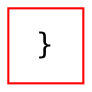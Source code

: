 digraph Perl
{
graph [ rankdir="TB" ]
node [ shape="oval" ]
edge [ color="grey" ]
"node" [ color="red" label="\}" shape="square" ]
}
